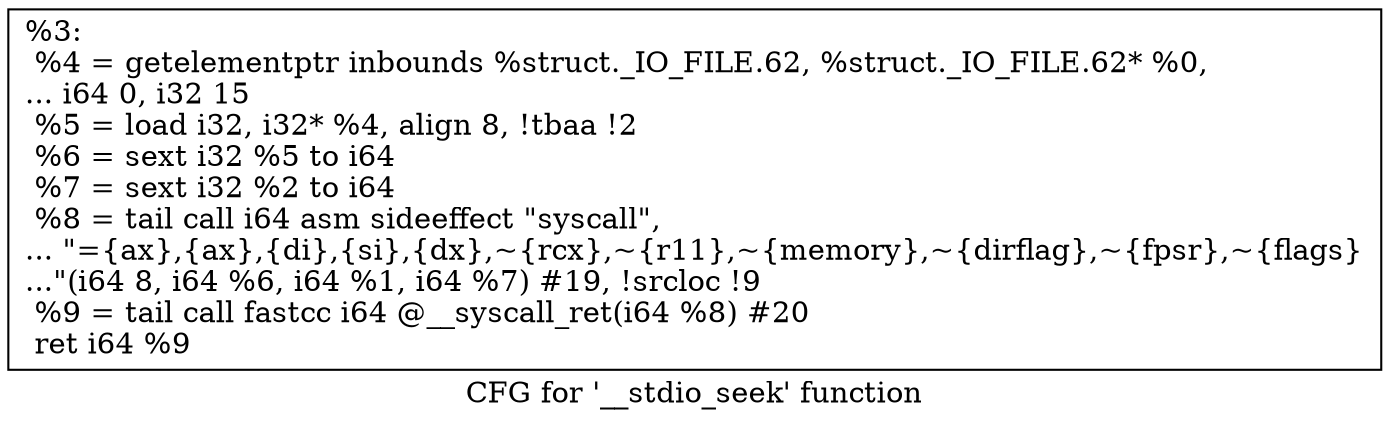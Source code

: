 digraph "CFG for '__stdio_seek' function" {
	label="CFG for '__stdio_seek' function";

	Node0x1f0da40 [shape=record,label="{%3:\l  %4 = getelementptr inbounds %struct._IO_FILE.62, %struct._IO_FILE.62* %0,\l... i64 0, i32 15\l  %5 = load i32, i32* %4, align 8, !tbaa !2\l  %6 = sext i32 %5 to i64\l  %7 = sext i32 %2 to i64\l  %8 = tail call i64 asm sideeffect \"syscall\",\l... \"=\{ax\},\{ax\},\{di\},\{si\},\{dx\},~\{rcx\},~\{r11\},~\{memory\},~\{dirflag\},~\{fpsr\},~\{flags\}\l...\"(i64 8, i64 %6, i64 %1, i64 %7) #19, !srcloc !9\l  %9 = tail call fastcc i64 @__syscall_ret(i64 %8) #20\l  ret i64 %9\l}"];
}
